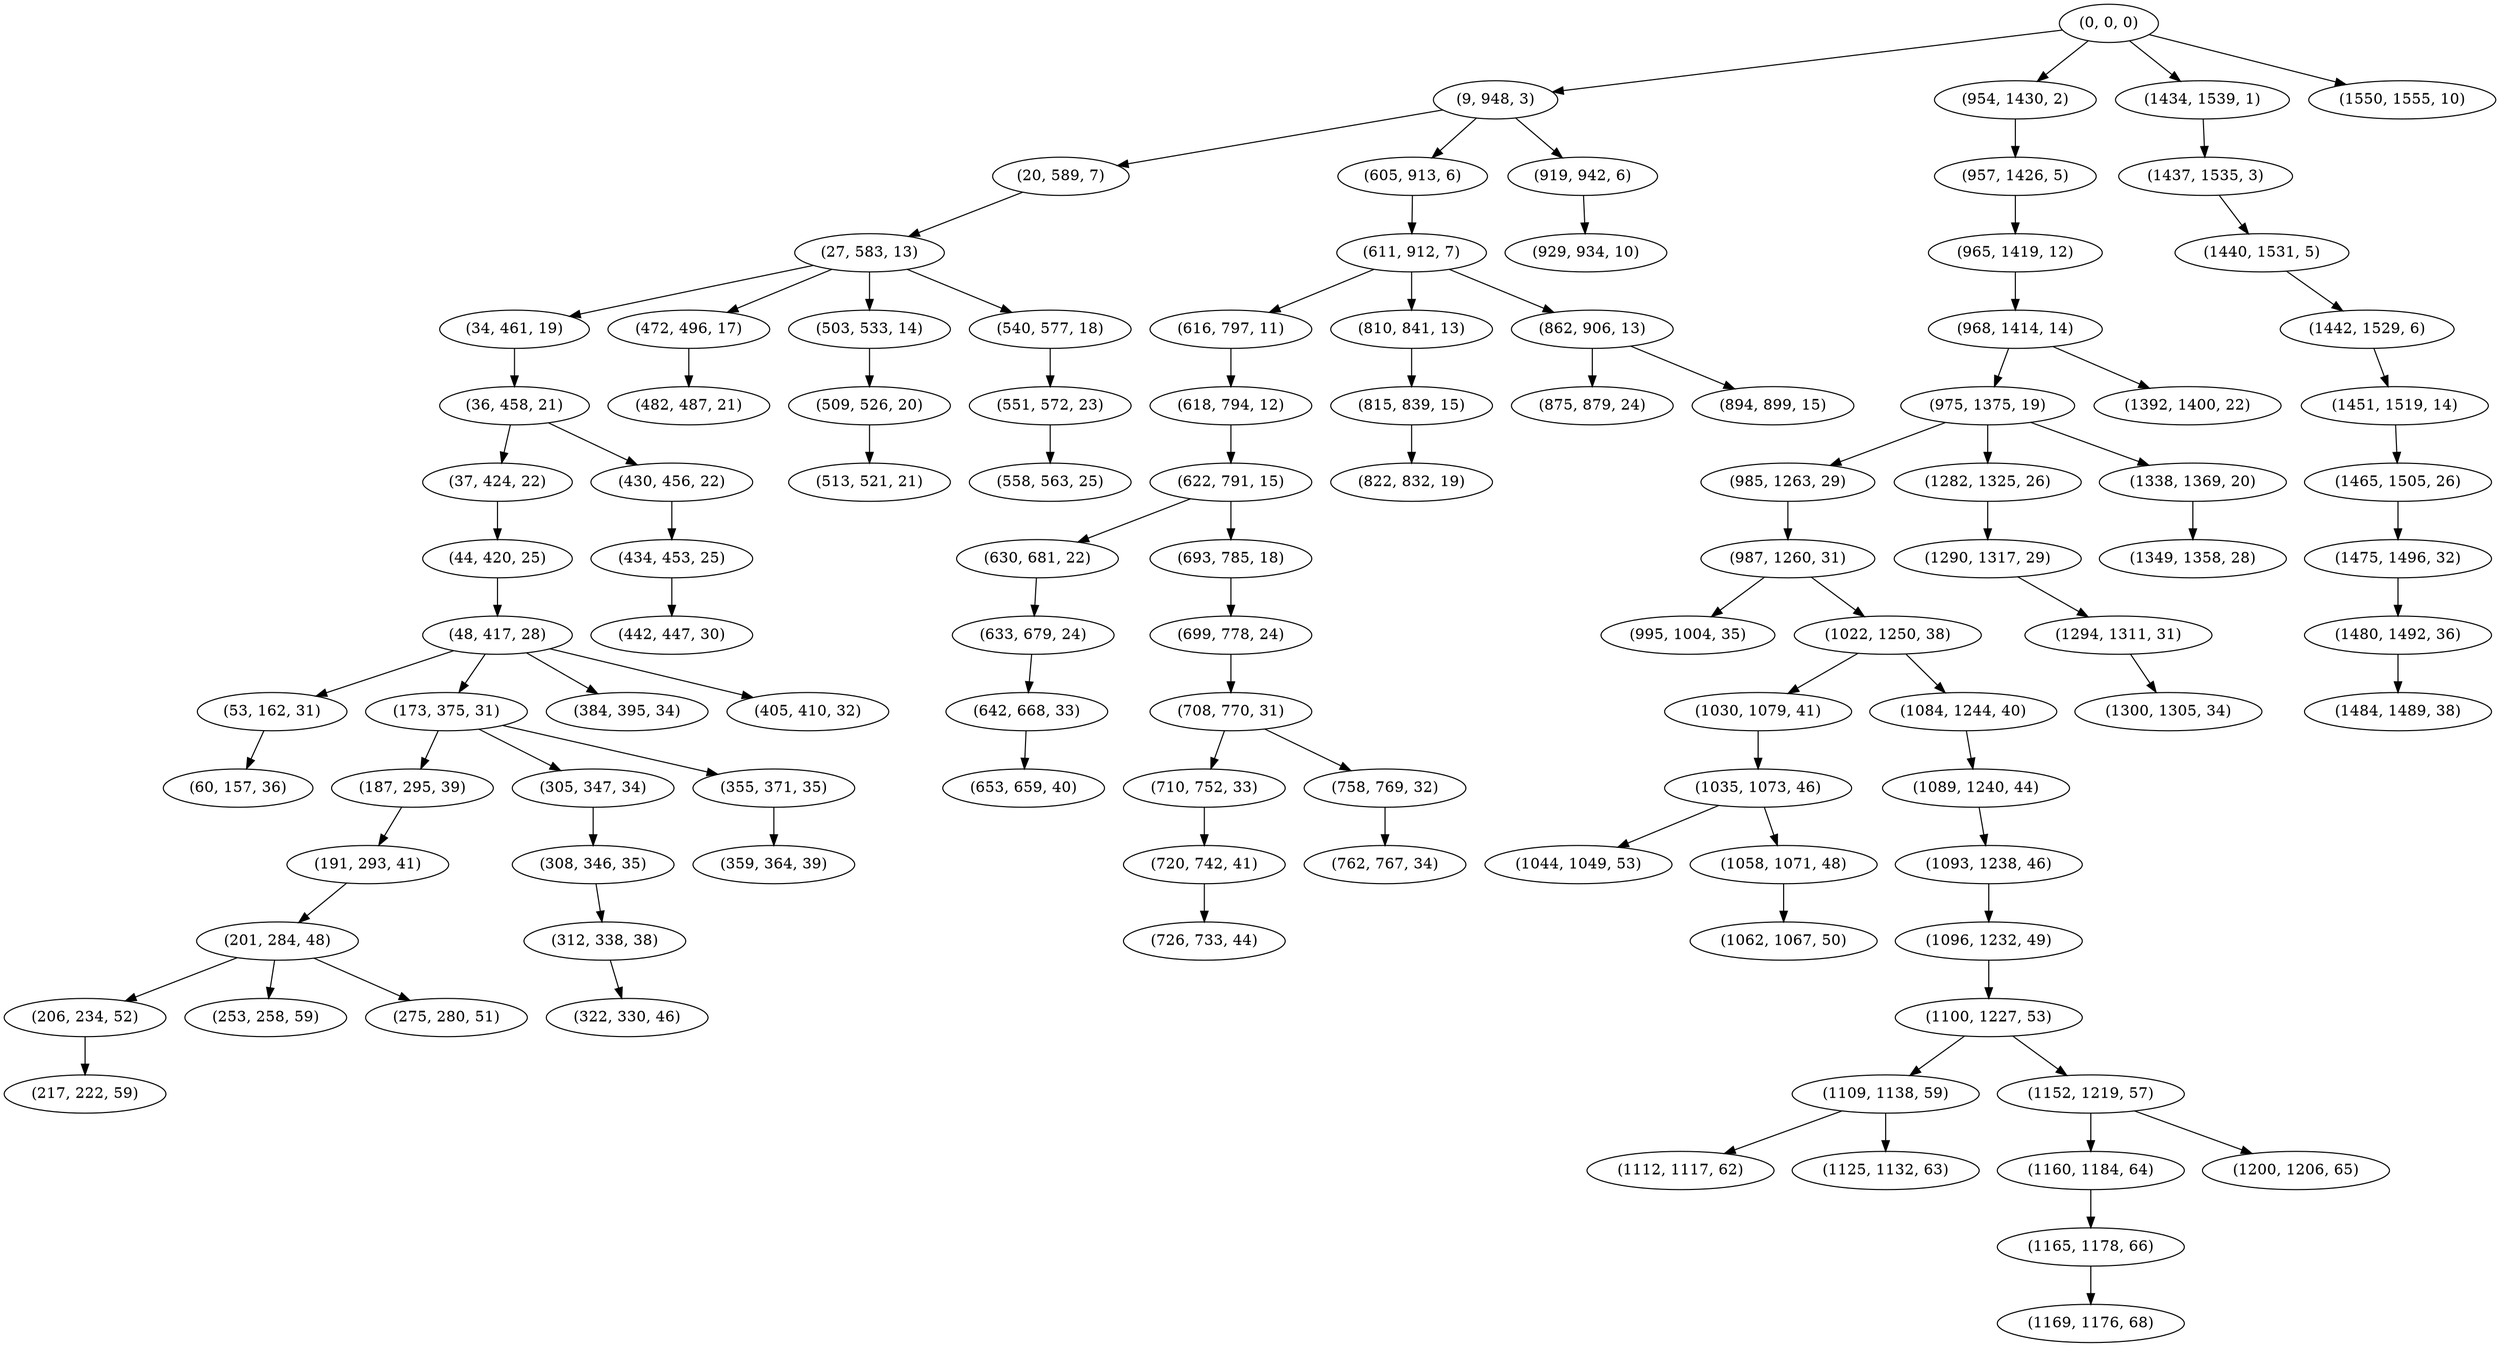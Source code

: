 digraph tree {
    "(0, 0, 0)";
    "(9, 948, 3)";
    "(20, 589, 7)";
    "(27, 583, 13)";
    "(34, 461, 19)";
    "(36, 458, 21)";
    "(37, 424, 22)";
    "(44, 420, 25)";
    "(48, 417, 28)";
    "(53, 162, 31)";
    "(60, 157, 36)";
    "(173, 375, 31)";
    "(187, 295, 39)";
    "(191, 293, 41)";
    "(201, 284, 48)";
    "(206, 234, 52)";
    "(217, 222, 59)";
    "(253, 258, 59)";
    "(275, 280, 51)";
    "(305, 347, 34)";
    "(308, 346, 35)";
    "(312, 338, 38)";
    "(322, 330, 46)";
    "(355, 371, 35)";
    "(359, 364, 39)";
    "(384, 395, 34)";
    "(405, 410, 32)";
    "(430, 456, 22)";
    "(434, 453, 25)";
    "(442, 447, 30)";
    "(472, 496, 17)";
    "(482, 487, 21)";
    "(503, 533, 14)";
    "(509, 526, 20)";
    "(513, 521, 21)";
    "(540, 577, 18)";
    "(551, 572, 23)";
    "(558, 563, 25)";
    "(605, 913, 6)";
    "(611, 912, 7)";
    "(616, 797, 11)";
    "(618, 794, 12)";
    "(622, 791, 15)";
    "(630, 681, 22)";
    "(633, 679, 24)";
    "(642, 668, 33)";
    "(653, 659, 40)";
    "(693, 785, 18)";
    "(699, 778, 24)";
    "(708, 770, 31)";
    "(710, 752, 33)";
    "(720, 742, 41)";
    "(726, 733, 44)";
    "(758, 769, 32)";
    "(762, 767, 34)";
    "(810, 841, 13)";
    "(815, 839, 15)";
    "(822, 832, 19)";
    "(862, 906, 13)";
    "(875, 879, 24)";
    "(894, 899, 15)";
    "(919, 942, 6)";
    "(929, 934, 10)";
    "(954, 1430, 2)";
    "(957, 1426, 5)";
    "(965, 1419, 12)";
    "(968, 1414, 14)";
    "(975, 1375, 19)";
    "(985, 1263, 29)";
    "(987, 1260, 31)";
    "(995, 1004, 35)";
    "(1022, 1250, 38)";
    "(1030, 1079, 41)";
    "(1035, 1073, 46)";
    "(1044, 1049, 53)";
    "(1058, 1071, 48)";
    "(1062, 1067, 50)";
    "(1084, 1244, 40)";
    "(1089, 1240, 44)";
    "(1093, 1238, 46)";
    "(1096, 1232, 49)";
    "(1100, 1227, 53)";
    "(1109, 1138, 59)";
    "(1112, 1117, 62)";
    "(1125, 1132, 63)";
    "(1152, 1219, 57)";
    "(1160, 1184, 64)";
    "(1165, 1178, 66)";
    "(1169, 1176, 68)";
    "(1200, 1206, 65)";
    "(1282, 1325, 26)";
    "(1290, 1317, 29)";
    "(1294, 1311, 31)";
    "(1300, 1305, 34)";
    "(1338, 1369, 20)";
    "(1349, 1358, 28)";
    "(1392, 1400, 22)";
    "(1434, 1539, 1)";
    "(1437, 1535, 3)";
    "(1440, 1531, 5)";
    "(1442, 1529, 6)";
    "(1451, 1519, 14)";
    "(1465, 1505, 26)";
    "(1475, 1496, 32)";
    "(1480, 1492, 36)";
    "(1484, 1489, 38)";
    "(1550, 1555, 10)";
    "(0, 0, 0)" -> "(9, 948, 3)";
    "(0, 0, 0)" -> "(954, 1430, 2)";
    "(0, 0, 0)" -> "(1434, 1539, 1)";
    "(0, 0, 0)" -> "(1550, 1555, 10)";
    "(9, 948, 3)" -> "(20, 589, 7)";
    "(9, 948, 3)" -> "(605, 913, 6)";
    "(9, 948, 3)" -> "(919, 942, 6)";
    "(20, 589, 7)" -> "(27, 583, 13)";
    "(27, 583, 13)" -> "(34, 461, 19)";
    "(27, 583, 13)" -> "(472, 496, 17)";
    "(27, 583, 13)" -> "(503, 533, 14)";
    "(27, 583, 13)" -> "(540, 577, 18)";
    "(34, 461, 19)" -> "(36, 458, 21)";
    "(36, 458, 21)" -> "(37, 424, 22)";
    "(36, 458, 21)" -> "(430, 456, 22)";
    "(37, 424, 22)" -> "(44, 420, 25)";
    "(44, 420, 25)" -> "(48, 417, 28)";
    "(48, 417, 28)" -> "(53, 162, 31)";
    "(48, 417, 28)" -> "(173, 375, 31)";
    "(48, 417, 28)" -> "(384, 395, 34)";
    "(48, 417, 28)" -> "(405, 410, 32)";
    "(53, 162, 31)" -> "(60, 157, 36)";
    "(173, 375, 31)" -> "(187, 295, 39)";
    "(173, 375, 31)" -> "(305, 347, 34)";
    "(173, 375, 31)" -> "(355, 371, 35)";
    "(187, 295, 39)" -> "(191, 293, 41)";
    "(191, 293, 41)" -> "(201, 284, 48)";
    "(201, 284, 48)" -> "(206, 234, 52)";
    "(201, 284, 48)" -> "(253, 258, 59)";
    "(201, 284, 48)" -> "(275, 280, 51)";
    "(206, 234, 52)" -> "(217, 222, 59)";
    "(305, 347, 34)" -> "(308, 346, 35)";
    "(308, 346, 35)" -> "(312, 338, 38)";
    "(312, 338, 38)" -> "(322, 330, 46)";
    "(355, 371, 35)" -> "(359, 364, 39)";
    "(430, 456, 22)" -> "(434, 453, 25)";
    "(434, 453, 25)" -> "(442, 447, 30)";
    "(472, 496, 17)" -> "(482, 487, 21)";
    "(503, 533, 14)" -> "(509, 526, 20)";
    "(509, 526, 20)" -> "(513, 521, 21)";
    "(540, 577, 18)" -> "(551, 572, 23)";
    "(551, 572, 23)" -> "(558, 563, 25)";
    "(605, 913, 6)" -> "(611, 912, 7)";
    "(611, 912, 7)" -> "(616, 797, 11)";
    "(611, 912, 7)" -> "(810, 841, 13)";
    "(611, 912, 7)" -> "(862, 906, 13)";
    "(616, 797, 11)" -> "(618, 794, 12)";
    "(618, 794, 12)" -> "(622, 791, 15)";
    "(622, 791, 15)" -> "(630, 681, 22)";
    "(622, 791, 15)" -> "(693, 785, 18)";
    "(630, 681, 22)" -> "(633, 679, 24)";
    "(633, 679, 24)" -> "(642, 668, 33)";
    "(642, 668, 33)" -> "(653, 659, 40)";
    "(693, 785, 18)" -> "(699, 778, 24)";
    "(699, 778, 24)" -> "(708, 770, 31)";
    "(708, 770, 31)" -> "(710, 752, 33)";
    "(708, 770, 31)" -> "(758, 769, 32)";
    "(710, 752, 33)" -> "(720, 742, 41)";
    "(720, 742, 41)" -> "(726, 733, 44)";
    "(758, 769, 32)" -> "(762, 767, 34)";
    "(810, 841, 13)" -> "(815, 839, 15)";
    "(815, 839, 15)" -> "(822, 832, 19)";
    "(862, 906, 13)" -> "(875, 879, 24)";
    "(862, 906, 13)" -> "(894, 899, 15)";
    "(919, 942, 6)" -> "(929, 934, 10)";
    "(954, 1430, 2)" -> "(957, 1426, 5)";
    "(957, 1426, 5)" -> "(965, 1419, 12)";
    "(965, 1419, 12)" -> "(968, 1414, 14)";
    "(968, 1414, 14)" -> "(975, 1375, 19)";
    "(968, 1414, 14)" -> "(1392, 1400, 22)";
    "(975, 1375, 19)" -> "(985, 1263, 29)";
    "(975, 1375, 19)" -> "(1282, 1325, 26)";
    "(975, 1375, 19)" -> "(1338, 1369, 20)";
    "(985, 1263, 29)" -> "(987, 1260, 31)";
    "(987, 1260, 31)" -> "(995, 1004, 35)";
    "(987, 1260, 31)" -> "(1022, 1250, 38)";
    "(1022, 1250, 38)" -> "(1030, 1079, 41)";
    "(1022, 1250, 38)" -> "(1084, 1244, 40)";
    "(1030, 1079, 41)" -> "(1035, 1073, 46)";
    "(1035, 1073, 46)" -> "(1044, 1049, 53)";
    "(1035, 1073, 46)" -> "(1058, 1071, 48)";
    "(1058, 1071, 48)" -> "(1062, 1067, 50)";
    "(1084, 1244, 40)" -> "(1089, 1240, 44)";
    "(1089, 1240, 44)" -> "(1093, 1238, 46)";
    "(1093, 1238, 46)" -> "(1096, 1232, 49)";
    "(1096, 1232, 49)" -> "(1100, 1227, 53)";
    "(1100, 1227, 53)" -> "(1109, 1138, 59)";
    "(1100, 1227, 53)" -> "(1152, 1219, 57)";
    "(1109, 1138, 59)" -> "(1112, 1117, 62)";
    "(1109, 1138, 59)" -> "(1125, 1132, 63)";
    "(1152, 1219, 57)" -> "(1160, 1184, 64)";
    "(1152, 1219, 57)" -> "(1200, 1206, 65)";
    "(1160, 1184, 64)" -> "(1165, 1178, 66)";
    "(1165, 1178, 66)" -> "(1169, 1176, 68)";
    "(1282, 1325, 26)" -> "(1290, 1317, 29)";
    "(1290, 1317, 29)" -> "(1294, 1311, 31)";
    "(1294, 1311, 31)" -> "(1300, 1305, 34)";
    "(1338, 1369, 20)" -> "(1349, 1358, 28)";
    "(1434, 1539, 1)" -> "(1437, 1535, 3)";
    "(1437, 1535, 3)" -> "(1440, 1531, 5)";
    "(1440, 1531, 5)" -> "(1442, 1529, 6)";
    "(1442, 1529, 6)" -> "(1451, 1519, 14)";
    "(1451, 1519, 14)" -> "(1465, 1505, 26)";
    "(1465, 1505, 26)" -> "(1475, 1496, 32)";
    "(1475, 1496, 32)" -> "(1480, 1492, 36)";
    "(1480, 1492, 36)" -> "(1484, 1489, 38)";
}
